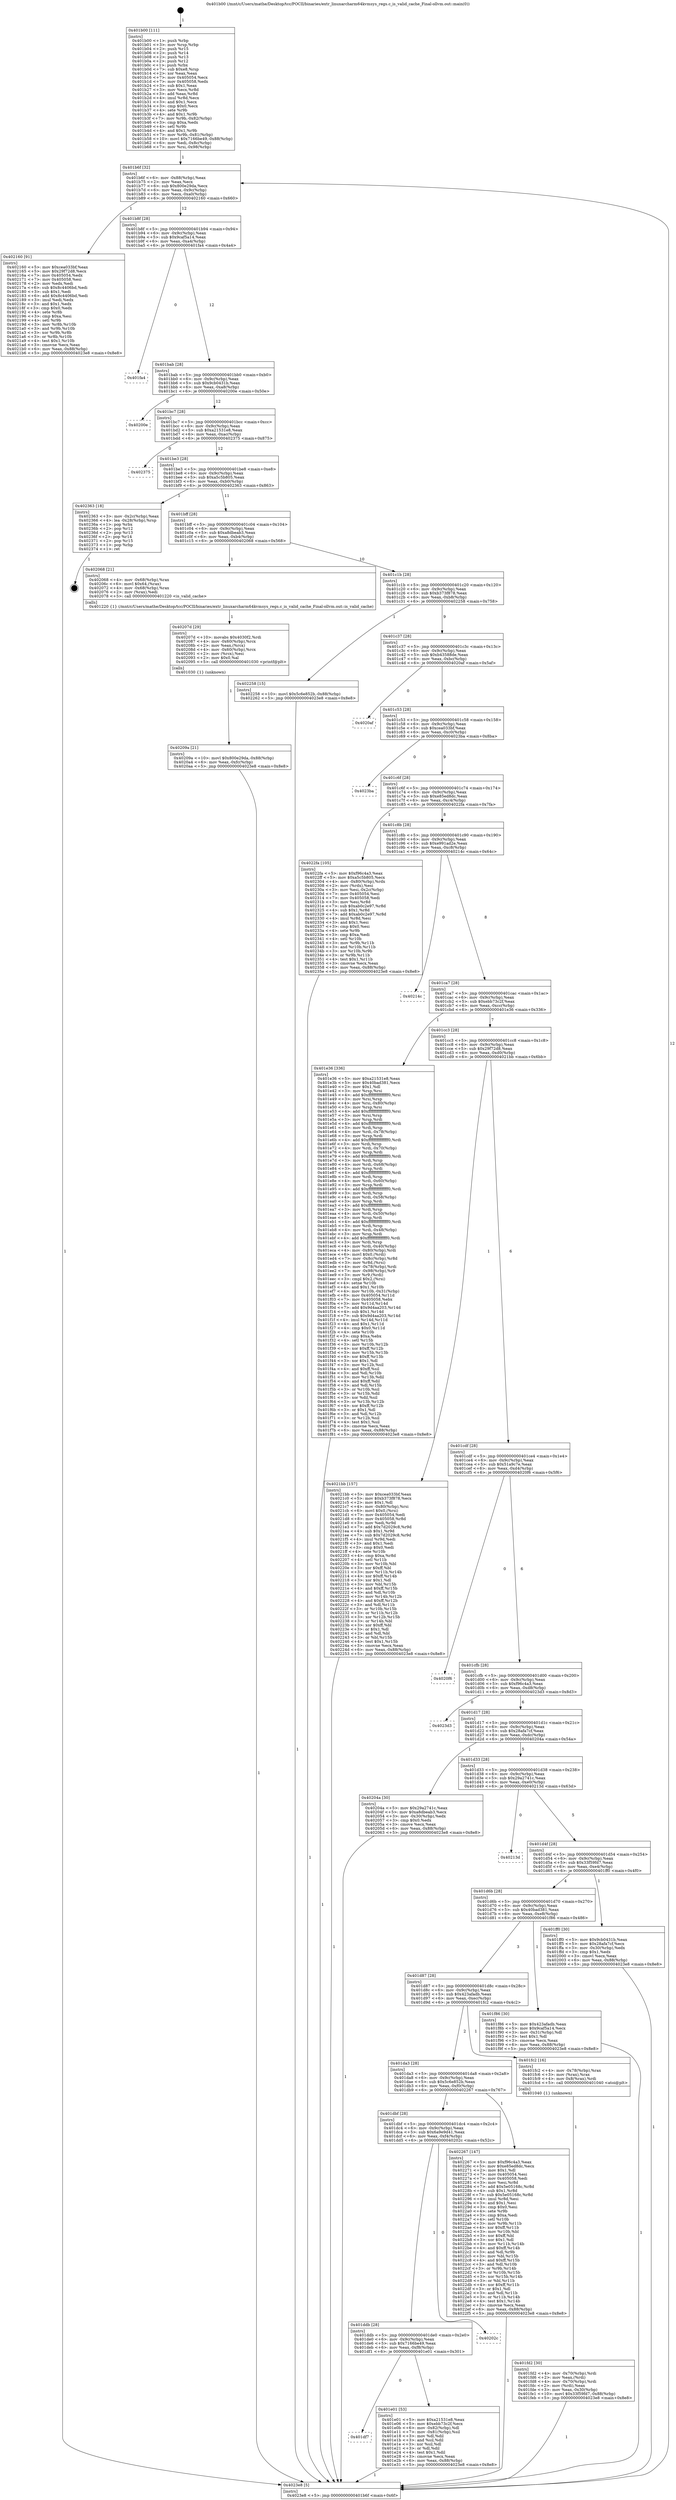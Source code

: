digraph "0x401b00" {
  label = "0x401b00 (/mnt/c/Users/mathe/Desktop/tcc/POCII/binaries/extr_linuxarcharm64kvmsys_regs.c_is_valid_cache_Final-ollvm.out::main(0))"
  labelloc = "t"
  node[shape=record]

  Entry [label="",width=0.3,height=0.3,shape=circle,fillcolor=black,style=filled]
  "0x401b6f" [label="{
     0x401b6f [32]\l
     | [instrs]\l
     &nbsp;&nbsp;0x401b6f \<+6\>: mov -0x88(%rbp),%eax\l
     &nbsp;&nbsp;0x401b75 \<+2\>: mov %eax,%ecx\l
     &nbsp;&nbsp;0x401b77 \<+6\>: sub $0x800e29da,%ecx\l
     &nbsp;&nbsp;0x401b7d \<+6\>: mov %eax,-0x9c(%rbp)\l
     &nbsp;&nbsp;0x401b83 \<+6\>: mov %ecx,-0xa0(%rbp)\l
     &nbsp;&nbsp;0x401b89 \<+6\>: je 0000000000402160 \<main+0x660\>\l
  }"]
  "0x402160" [label="{
     0x402160 [91]\l
     | [instrs]\l
     &nbsp;&nbsp;0x402160 \<+5\>: mov $0xcea033bf,%eax\l
     &nbsp;&nbsp;0x402165 \<+5\>: mov $0x29f72d8,%ecx\l
     &nbsp;&nbsp;0x40216a \<+7\>: mov 0x405054,%edx\l
     &nbsp;&nbsp;0x402171 \<+7\>: mov 0x405058,%esi\l
     &nbsp;&nbsp;0x402178 \<+2\>: mov %edx,%edi\l
     &nbsp;&nbsp;0x40217a \<+6\>: sub $0x8c4406bd,%edi\l
     &nbsp;&nbsp;0x402180 \<+3\>: sub $0x1,%edi\l
     &nbsp;&nbsp;0x402183 \<+6\>: add $0x8c4406bd,%edi\l
     &nbsp;&nbsp;0x402189 \<+3\>: imul %edi,%edx\l
     &nbsp;&nbsp;0x40218c \<+3\>: and $0x1,%edx\l
     &nbsp;&nbsp;0x40218f \<+3\>: cmp $0x0,%edx\l
     &nbsp;&nbsp;0x402192 \<+4\>: sete %r8b\l
     &nbsp;&nbsp;0x402196 \<+3\>: cmp $0xa,%esi\l
     &nbsp;&nbsp;0x402199 \<+4\>: setl %r9b\l
     &nbsp;&nbsp;0x40219d \<+3\>: mov %r8b,%r10b\l
     &nbsp;&nbsp;0x4021a0 \<+3\>: and %r9b,%r10b\l
     &nbsp;&nbsp;0x4021a3 \<+3\>: xor %r9b,%r8b\l
     &nbsp;&nbsp;0x4021a6 \<+3\>: or %r8b,%r10b\l
     &nbsp;&nbsp;0x4021a9 \<+4\>: test $0x1,%r10b\l
     &nbsp;&nbsp;0x4021ad \<+3\>: cmovne %ecx,%eax\l
     &nbsp;&nbsp;0x4021b0 \<+6\>: mov %eax,-0x88(%rbp)\l
     &nbsp;&nbsp;0x4021b6 \<+5\>: jmp 00000000004023e8 \<main+0x8e8\>\l
  }"]
  "0x401b8f" [label="{
     0x401b8f [28]\l
     | [instrs]\l
     &nbsp;&nbsp;0x401b8f \<+5\>: jmp 0000000000401b94 \<main+0x94\>\l
     &nbsp;&nbsp;0x401b94 \<+6\>: mov -0x9c(%rbp),%eax\l
     &nbsp;&nbsp;0x401b9a \<+5\>: sub $0x9caf5a14,%eax\l
     &nbsp;&nbsp;0x401b9f \<+6\>: mov %eax,-0xa4(%rbp)\l
     &nbsp;&nbsp;0x401ba5 \<+6\>: je 0000000000401fa4 \<main+0x4a4\>\l
  }"]
  Exit [label="",width=0.3,height=0.3,shape=circle,fillcolor=black,style=filled,peripheries=2]
  "0x401fa4" [label="{
     0x401fa4\l
  }", style=dashed]
  "0x401bab" [label="{
     0x401bab [28]\l
     | [instrs]\l
     &nbsp;&nbsp;0x401bab \<+5\>: jmp 0000000000401bb0 \<main+0xb0\>\l
     &nbsp;&nbsp;0x401bb0 \<+6\>: mov -0x9c(%rbp),%eax\l
     &nbsp;&nbsp;0x401bb6 \<+5\>: sub $0x9cb0431b,%eax\l
     &nbsp;&nbsp;0x401bbb \<+6\>: mov %eax,-0xa8(%rbp)\l
     &nbsp;&nbsp;0x401bc1 \<+6\>: je 000000000040200e \<main+0x50e\>\l
  }"]
  "0x40209a" [label="{
     0x40209a [21]\l
     | [instrs]\l
     &nbsp;&nbsp;0x40209a \<+10\>: movl $0x800e29da,-0x88(%rbp)\l
     &nbsp;&nbsp;0x4020a4 \<+6\>: mov %eax,-0xfc(%rbp)\l
     &nbsp;&nbsp;0x4020aa \<+5\>: jmp 00000000004023e8 \<main+0x8e8\>\l
  }"]
  "0x40200e" [label="{
     0x40200e\l
  }", style=dashed]
  "0x401bc7" [label="{
     0x401bc7 [28]\l
     | [instrs]\l
     &nbsp;&nbsp;0x401bc7 \<+5\>: jmp 0000000000401bcc \<main+0xcc\>\l
     &nbsp;&nbsp;0x401bcc \<+6\>: mov -0x9c(%rbp),%eax\l
     &nbsp;&nbsp;0x401bd2 \<+5\>: sub $0xa21531e8,%eax\l
     &nbsp;&nbsp;0x401bd7 \<+6\>: mov %eax,-0xac(%rbp)\l
     &nbsp;&nbsp;0x401bdd \<+6\>: je 0000000000402375 \<main+0x875\>\l
  }"]
  "0x40207d" [label="{
     0x40207d [29]\l
     | [instrs]\l
     &nbsp;&nbsp;0x40207d \<+10\>: movabs $0x4030f2,%rdi\l
     &nbsp;&nbsp;0x402087 \<+4\>: mov -0x60(%rbp),%rcx\l
     &nbsp;&nbsp;0x40208b \<+2\>: mov %eax,(%rcx)\l
     &nbsp;&nbsp;0x40208d \<+4\>: mov -0x60(%rbp),%rcx\l
     &nbsp;&nbsp;0x402091 \<+2\>: mov (%rcx),%esi\l
     &nbsp;&nbsp;0x402093 \<+2\>: mov $0x0,%al\l
     &nbsp;&nbsp;0x402095 \<+5\>: call 0000000000401030 \<printf@plt\>\l
     | [calls]\l
     &nbsp;&nbsp;0x401030 \{1\} (unknown)\l
  }"]
  "0x402375" [label="{
     0x402375\l
  }", style=dashed]
  "0x401be3" [label="{
     0x401be3 [28]\l
     | [instrs]\l
     &nbsp;&nbsp;0x401be3 \<+5\>: jmp 0000000000401be8 \<main+0xe8\>\l
     &nbsp;&nbsp;0x401be8 \<+6\>: mov -0x9c(%rbp),%eax\l
     &nbsp;&nbsp;0x401bee \<+5\>: sub $0xa5c5b805,%eax\l
     &nbsp;&nbsp;0x401bf3 \<+6\>: mov %eax,-0xb0(%rbp)\l
     &nbsp;&nbsp;0x401bf9 \<+6\>: je 0000000000402363 \<main+0x863\>\l
  }"]
  "0x401fd2" [label="{
     0x401fd2 [30]\l
     | [instrs]\l
     &nbsp;&nbsp;0x401fd2 \<+4\>: mov -0x70(%rbp),%rdi\l
     &nbsp;&nbsp;0x401fd6 \<+2\>: mov %eax,(%rdi)\l
     &nbsp;&nbsp;0x401fd8 \<+4\>: mov -0x70(%rbp),%rdi\l
     &nbsp;&nbsp;0x401fdc \<+2\>: mov (%rdi),%eax\l
     &nbsp;&nbsp;0x401fde \<+3\>: mov %eax,-0x30(%rbp)\l
     &nbsp;&nbsp;0x401fe1 \<+10\>: movl $0x33f59fd7,-0x88(%rbp)\l
     &nbsp;&nbsp;0x401feb \<+5\>: jmp 00000000004023e8 \<main+0x8e8\>\l
  }"]
  "0x402363" [label="{
     0x402363 [18]\l
     | [instrs]\l
     &nbsp;&nbsp;0x402363 \<+3\>: mov -0x2c(%rbp),%eax\l
     &nbsp;&nbsp;0x402366 \<+4\>: lea -0x28(%rbp),%rsp\l
     &nbsp;&nbsp;0x40236a \<+1\>: pop %rbx\l
     &nbsp;&nbsp;0x40236b \<+2\>: pop %r12\l
     &nbsp;&nbsp;0x40236d \<+2\>: pop %r13\l
     &nbsp;&nbsp;0x40236f \<+2\>: pop %r14\l
     &nbsp;&nbsp;0x402371 \<+2\>: pop %r15\l
     &nbsp;&nbsp;0x402373 \<+1\>: pop %rbp\l
     &nbsp;&nbsp;0x402374 \<+1\>: ret\l
  }"]
  "0x401bff" [label="{
     0x401bff [28]\l
     | [instrs]\l
     &nbsp;&nbsp;0x401bff \<+5\>: jmp 0000000000401c04 \<main+0x104\>\l
     &nbsp;&nbsp;0x401c04 \<+6\>: mov -0x9c(%rbp),%eax\l
     &nbsp;&nbsp;0x401c0a \<+5\>: sub $0xa8dbeab3,%eax\l
     &nbsp;&nbsp;0x401c0f \<+6\>: mov %eax,-0xb4(%rbp)\l
     &nbsp;&nbsp;0x401c15 \<+6\>: je 0000000000402068 \<main+0x568\>\l
  }"]
  "0x401b00" [label="{
     0x401b00 [111]\l
     | [instrs]\l
     &nbsp;&nbsp;0x401b00 \<+1\>: push %rbp\l
     &nbsp;&nbsp;0x401b01 \<+3\>: mov %rsp,%rbp\l
     &nbsp;&nbsp;0x401b04 \<+2\>: push %r15\l
     &nbsp;&nbsp;0x401b06 \<+2\>: push %r14\l
     &nbsp;&nbsp;0x401b08 \<+2\>: push %r13\l
     &nbsp;&nbsp;0x401b0a \<+2\>: push %r12\l
     &nbsp;&nbsp;0x401b0c \<+1\>: push %rbx\l
     &nbsp;&nbsp;0x401b0d \<+7\>: sub $0xe8,%rsp\l
     &nbsp;&nbsp;0x401b14 \<+2\>: xor %eax,%eax\l
     &nbsp;&nbsp;0x401b16 \<+7\>: mov 0x405054,%ecx\l
     &nbsp;&nbsp;0x401b1d \<+7\>: mov 0x405058,%edx\l
     &nbsp;&nbsp;0x401b24 \<+3\>: sub $0x1,%eax\l
     &nbsp;&nbsp;0x401b27 \<+3\>: mov %ecx,%r8d\l
     &nbsp;&nbsp;0x401b2a \<+3\>: add %eax,%r8d\l
     &nbsp;&nbsp;0x401b2d \<+4\>: imul %r8d,%ecx\l
     &nbsp;&nbsp;0x401b31 \<+3\>: and $0x1,%ecx\l
     &nbsp;&nbsp;0x401b34 \<+3\>: cmp $0x0,%ecx\l
     &nbsp;&nbsp;0x401b37 \<+4\>: sete %r9b\l
     &nbsp;&nbsp;0x401b3b \<+4\>: and $0x1,%r9b\l
     &nbsp;&nbsp;0x401b3f \<+7\>: mov %r9b,-0x82(%rbp)\l
     &nbsp;&nbsp;0x401b46 \<+3\>: cmp $0xa,%edx\l
     &nbsp;&nbsp;0x401b49 \<+4\>: setl %r9b\l
     &nbsp;&nbsp;0x401b4d \<+4\>: and $0x1,%r9b\l
     &nbsp;&nbsp;0x401b51 \<+7\>: mov %r9b,-0x81(%rbp)\l
     &nbsp;&nbsp;0x401b58 \<+10\>: movl $0x7166be49,-0x88(%rbp)\l
     &nbsp;&nbsp;0x401b62 \<+6\>: mov %edi,-0x8c(%rbp)\l
     &nbsp;&nbsp;0x401b68 \<+7\>: mov %rsi,-0x98(%rbp)\l
  }"]
  "0x402068" [label="{
     0x402068 [21]\l
     | [instrs]\l
     &nbsp;&nbsp;0x402068 \<+4\>: mov -0x68(%rbp),%rax\l
     &nbsp;&nbsp;0x40206c \<+6\>: movl $0x64,(%rax)\l
     &nbsp;&nbsp;0x402072 \<+4\>: mov -0x68(%rbp),%rax\l
     &nbsp;&nbsp;0x402076 \<+2\>: mov (%rax),%edi\l
     &nbsp;&nbsp;0x402078 \<+5\>: call 0000000000401220 \<is_valid_cache\>\l
     | [calls]\l
     &nbsp;&nbsp;0x401220 \{1\} (/mnt/c/Users/mathe/Desktop/tcc/POCII/binaries/extr_linuxarcharm64kvmsys_regs.c_is_valid_cache_Final-ollvm.out::is_valid_cache)\l
  }"]
  "0x401c1b" [label="{
     0x401c1b [28]\l
     | [instrs]\l
     &nbsp;&nbsp;0x401c1b \<+5\>: jmp 0000000000401c20 \<main+0x120\>\l
     &nbsp;&nbsp;0x401c20 \<+6\>: mov -0x9c(%rbp),%eax\l
     &nbsp;&nbsp;0x401c26 \<+5\>: sub $0xb373f878,%eax\l
     &nbsp;&nbsp;0x401c2b \<+6\>: mov %eax,-0xb8(%rbp)\l
     &nbsp;&nbsp;0x401c31 \<+6\>: je 0000000000402258 \<main+0x758\>\l
  }"]
  "0x4023e8" [label="{
     0x4023e8 [5]\l
     | [instrs]\l
     &nbsp;&nbsp;0x4023e8 \<+5\>: jmp 0000000000401b6f \<main+0x6f\>\l
  }"]
  "0x402258" [label="{
     0x402258 [15]\l
     | [instrs]\l
     &nbsp;&nbsp;0x402258 \<+10\>: movl $0x5c6e852b,-0x88(%rbp)\l
     &nbsp;&nbsp;0x402262 \<+5\>: jmp 00000000004023e8 \<main+0x8e8\>\l
  }"]
  "0x401c37" [label="{
     0x401c37 [28]\l
     | [instrs]\l
     &nbsp;&nbsp;0x401c37 \<+5\>: jmp 0000000000401c3c \<main+0x13c\>\l
     &nbsp;&nbsp;0x401c3c \<+6\>: mov -0x9c(%rbp),%eax\l
     &nbsp;&nbsp;0x401c42 \<+5\>: sub $0xb43588de,%eax\l
     &nbsp;&nbsp;0x401c47 \<+6\>: mov %eax,-0xbc(%rbp)\l
     &nbsp;&nbsp;0x401c4d \<+6\>: je 00000000004020af \<main+0x5af\>\l
  }"]
  "0x401df7" [label="{
     0x401df7\l
  }", style=dashed]
  "0x4020af" [label="{
     0x4020af\l
  }", style=dashed]
  "0x401c53" [label="{
     0x401c53 [28]\l
     | [instrs]\l
     &nbsp;&nbsp;0x401c53 \<+5\>: jmp 0000000000401c58 \<main+0x158\>\l
     &nbsp;&nbsp;0x401c58 \<+6\>: mov -0x9c(%rbp),%eax\l
     &nbsp;&nbsp;0x401c5e \<+5\>: sub $0xcea033bf,%eax\l
     &nbsp;&nbsp;0x401c63 \<+6\>: mov %eax,-0xc0(%rbp)\l
     &nbsp;&nbsp;0x401c69 \<+6\>: je 00000000004023ba \<main+0x8ba\>\l
  }"]
  "0x401e01" [label="{
     0x401e01 [53]\l
     | [instrs]\l
     &nbsp;&nbsp;0x401e01 \<+5\>: mov $0xa21531e8,%eax\l
     &nbsp;&nbsp;0x401e06 \<+5\>: mov $0xebb73c2f,%ecx\l
     &nbsp;&nbsp;0x401e0b \<+6\>: mov -0x82(%rbp),%dl\l
     &nbsp;&nbsp;0x401e11 \<+7\>: mov -0x81(%rbp),%sil\l
     &nbsp;&nbsp;0x401e18 \<+3\>: mov %dl,%dil\l
     &nbsp;&nbsp;0x401e1b \<+3\>: and %sil,%dil\l
     &nbsp;&nbsp;0x401e1e \<+3\>: xor %sil,%dl\l
     &nbsp;&nbsp;0x401e21 \<+3\>: or %dl,%dil\l
     &nbsp;&nbsp;0x401e24 \<+4\>: test $0x1,%dil\l
     &nbsp;&nbsp;0x401e28 \<+3\>: cmovne %ecx,%eax\l
     &nbsp;&nbsp;0x401e2b \<+6\>: mov %eax,-0x88(%rbp)\l
     &nbsp;&nbsp;0x401e31 \<+5\>: jmp 00000000004023e8 \<main+0x8e8\>\l
  }"]
  "0x4023ba" [label="{
     0x4023ba\l
  }", style=dashed]
  "0x401c6f" [label="{
     0x401c6f [28]\l
     | [instrs]\l
     &nbsp;&nbsp;0x401c6f \<+5\>: jmp 0000000000401c74 \<main+0x174\>\l
     &nbsp;&nbsp;0x401c74 \<+6\>: mov -0x9c(%rbp),%eax\l
     &nbsp;&nbsp;0x401c7a \<+5\>: sub $0xe85ed8dc,%eax\l
     &nbsp;&nbsp;0x401c7f \<+6\>: mov %eax,-0xc4(%rbp)\l
     &nbsp;&nbsp;0x401c85 \<+6\>: je 00000000004022fa \<main+0x7fa\>\l
  }"]
  "0x401ddb" [label="{
     0x401ddb [28]\l
     | [instrs]\l
     &nbsp;&nbsp;0x401ddb \<+5\>: jmp 0000000000401de0 \<main+0x2e0\>\l
     &nbsp;&nbsp;0x401de0 \<+6\>: mov -0x9c(%rbp),%eax\l
     &nbsp;&nbsp;0x401de6 \<+5\>: sub $0x7166be49,%eax\l
     &nbsp;&nbsp;0x401deb \<+6\>: mov %eax,-0xf8(%rbp)\l
     &nbsp;&nbsp;0x401df1 \<+6\>: je 0000000000401e01 \<main+0x301\>\l
  }"]
  "0x4022fa" [label="{
     0x4022fa [105]\l
     | [instrs]\l
     &nbsp;&nbsp;0x4022fa \<+5\>: mov $0xf96c4a3,%eax\l
     &nbsp;&nbsp;0x4022ff \<+5\>: mov $0xa5c5b805,%ecx\l
     &nbsp;&nbsp;0x402304 \<+4\>: mov -0x80(%rbp),%rdx\l
     &nbsp;&nbsp;0x402308 \<+2\>: mov (%rdx),%esi\l
     &nbsp;&nbsp;0x40230a \<+3\>: mov %esi,-0x2c(%rbp)\l
     &nbsp;&nbsp;0x40230d \<+7\>: mov 0x405054,%esi\l
     &nbsp;&nbsp;0x402314 \<+7\>: mov 0x405058,%edi\l
     &nbsp;&nbsp;0x40231b \<+3\>: mov %esi,%r8d\l
     &nbsp;&nbsp;0x40231e \<+7\>: sub $0xab0c2e97,%r8d\l
     &nbsp;&nbsp;0x402325 \<+4\>: sub $0x1,%r8d\l
     &nbsp;&nbsp;0x402329 \<+7\>: add $0xab0c2e97,%r8d\l
     &nbsp;&nbsp;0x402330 \<+4\>: imul %r8d,%esi\l
     &nbsp;&nbsp;0x402334 \<+3\>: and $0x1,%esi\l
     &nbsp;&nbsp;0x402337 \<+3\>: cmp $0x0,%esi\l
     &nbsp;&nbsp;0x40233a \<+4\>: sete %r9b\l
     &nbsp;&nbsp;0x40233e \<+3\>: cmp $0xa,%edi\l
     &nbsp;&nbsp;0x402341 \<+4\>: setl %r10b\l
     &nbsp;&nbsp;0x402345 \<+3\>: mov %r9b,%r11b\l
     &nbsp;&nbsp;0x402348 \<+3\>: and %r10b,%r11b\l
     &nbsp;&nbsp;0x40234b \<+3\>: xor %r10b,%r9b\l
     &nbsp;&nbsp;0x40234e \<+3\>: or %r9b,%r11b\l
     &nbsp;&nbsp;0x402351 \<+4\>: test $0x1,%r11b\l
     &nbsp;&nbsp;0x402355 \<+3\>: cmovne %ecx,%eax\l
     &nbsp;&nbsp;0x402358 \<+6\>: mov %eax,-0x88(%rbp)\l
     &nbsp;&nbsp;0x40235e \<+5\>: jmp 00000000004023e8 \<main+0x8e8\>\l
  }"]
  "0x401c8b" [label="{
     0x401c8b [28]\l
     | [instrs]\l
     &nbsp;&nbsp;0x401c8b \<+5\>: jmp 0000000000401c90 \<main+0x190\>\l
     &nbsp;&nbsp;0x401c90 \<+6\>: mov -0x9c(%rbp),%eax\l
     &nbsp;&nbsp;0x401c96 \<+5\>: sub $0xe991ad2e,%eax\l
     &nbsp;&nbsp;0x401c9b \<+6\>: mov %eax,-0xc8(%rbp)\l
     &nbsp;&nbsp;0x401ca1 \<+6\>: je 000000000040214c \<main+0x64c\>\l
  }"]
  "0x40202c" [label="{
     0x40202c\l
  }", style=dashed]
  "0x40214c" [label="{
     0x40214c\l
  }", style=dashed]
  "0x401ca7" [label="{
     0x401ca7 [28]\l
     | [instrs]\l
     &nbsp;&nbsp;0x401ca7 \<+5\>: jmp 0000000000401cac \<main+0x1ac\>\l
     &nbsp;&nbsp;0x401cac \<+6\>: mov -0x9c(%rbp),%eax\l
     &nbsp;&nbsp;0x401cb2 \<+5\>: sub $0xebb73c2f,%eax\l
     &nbsp;&nbsp;0x401cb7 \<+6\>: mov %eax,-0xcc(%rbp)\l
     &nbsp;&nbsp;0x401cbd \<+6\>: je 0000000000401e36 \<main+0x336\>\l
  }"]
  "0x401dbf" [label="{
     0x401dbf [28]\l
     | [instrs]\l
     &nbsp;&nbsp;0x401dbf \<+5\>: jmp 0000000000401dc4 \<main+0x2c4\>\l
     &nbsp;&nbsp;0x401dc4 \<+6\>: mov -0x9c(%rbp),%eax\l
     &nbsp;&nbsp;0x401dca \<+5\>: sub $0x6a9e9d41,%eax\l
     &nbsp;&nbsp;0x401dcf \<+6\>: mov %eax,-0xf4(%rbp)\l
     &nbsp;&nbsp;0x401dd5 \<+6\>: je 000000000040202c \<main+0x52c\>\l
  }"]
  "0x401e36" [label="{
     0x401e36 [336]\l
     | [instrs]\l
     &nbsp;&nbsp;0x401e36 \<+5\>: mov $0xa21531e8,%eax\l
     &nbsp;&nbsp;0x401e3b \<+5\>: mov $0x40bad381,%ecx\l
     &nbsp;&nbsp;0x401e40 \<+2\>: mov $0x1,%dl\l
     &nbsp;&nbsp;0x401e42 \<+3\>: mov %rsp,%rsi\l
     &nbsp;&nbsp;0x401e45 \<+4\>: add $0xfffffffffffffff0,%rsi\l
     &nbsp;&nbsp;0x401e49 \<+3\>: mov %rsi,%rsp\l
     &nbsp;&nbsp;0x401e4c \<+4\>: mov %rsi,-0x80(%rbp)\l
     &nbsp;&nbsp;0x401e50 \<+3\>: mov %rsp,%rsi\l
     &nbsp;&nbsp;0x401e53 \<+4\>: add $0xfffffffffffffff0,%rsi\l
     &nbsp;&nbsp;0x401e57 \<+3\>: mov %rsi,%rsp\l
     &nbsp;&nbsp;0x401e5a \<+3\>: mov %rsp,%rdi\l
     &nbsp;&nbsp;0x401e5d \<+4\>: add $0xfffffffffffffff0,%rdi\l
     &nbsp;&nbsp;0x401e61 \<+3\>: mov %rdi,%rsp\l
     &nbsp;&nbsp;0x401e64 \<+4\>: mov %rdi,-0x78(%rbp)\l
     &nbsp;&nbsp;0x401e68 \<+3\>: mov %rsp,%rdi\l
     &nbsp;&nbsp;0x401e6b \<+4\>: add $0xfffffffffffffff0,%rdi\l
     &nbsp;&nbsp;0x401e6f \<+3\>: mov %rdi,%rsp\l
     &nbsp;&nbsp;0x401e72 \<+4\>: mov %rdi,-0x70(%rbp)\l
     &nbsp;&nbsp;0x401e76 \<+3\>: mov %rsp,%rdi\l
     &nbsp;&nbsp;0x401e79 \<+4\>: add $0xfffffffffffffff0,%rdi\l
     &nbsp;&nbsp;0x401e7d \<+3\>: mov %rdi,%rsp\l
     &nbsp;&nbsp;0x401e80 \<+4\>: mov %rdi,-0x68(%rbp)\l
     &nbsp;&nbsp;0x401e84 \<+3\>: mov %rsp,%rdi\l
     &nbsp;&nbsp;0x401e87 \<+4\>: add $0xfffffffffffffff0,%rdi\l
     &nbsp;&nbsp;0x401e8b \<+3\>: mov %rdi,%rsp\l
     &nbsp;&nbsp;0x401e8e \<+4\>: mov %rdi,-0x60(%rbp)\l
     &nbsp;&nbsp;0x401e92 \<+3\>: mov %rsp,%rdi\l
     &nbsp;&nbsp;0x401e95 \<+4\>: add $0xfffffffffffffff0,%rdi\l
     &nbsp;&nbsp;0x401e99 \<+3\>: mov %rdi,%rsp\l
     &nbsp;&nbsp;0x401e9c \<+4\>: mov %rdi,-0x58(%rbp)\l
     &nbsp;&nbsp;0x401ea0 \<+3\>: mov %rsp,%rdi\l
     &nbsp;&nbsp;0x401ea3 \<+4\>: add $0xfffffffffffffff0,%rdi\l
     &nbsp;&nbsp;0x401ea7 \<+3\>: mov %rdi,%rsp\l
     &nbsp;&nbsp;0x401eaa \<+4\>: mov %rdi,-0x50(%rbp)\l
     &nbsp;&nbsp;0x401eae \<+3\>: mov %rsp,%rdi\l
     &nbsp;&nbsp;0x401eb1 \<+4\>: add $0xfffffffffffffff0,%rdi\l
     &nbsp;&nbsp;0x401eb5 \<+3\>: mov %rdi,%rsp\l
     &nbsp;&nbsp;0x401eb8 \<+4\>: mov %rdi,-0x48(%rbp)\l
     &nbsp;&nbsp;0x401ebc \<+3\>: mov %rsp,%rdi\l
     &nbsp;&nbsp;0x401ebf \<+4\>: add $0xfffffffffffffff0,%rdi\l
     &nbsp;&nbsp;0x401ec3 \<+3\>: mov %rdi,%rsp\l
     &nbsp;&nbsp;0x401ec6 \<+4\>: mov %rdi,-0x40(%rbp)\l
     &nbsp;&nbsp;0x401eca \<+4\>: mov -0x80(%rbp),%rdi\l
     &nbsp;&nbsp;0x401ece \<+6\>: movl $0x0,(%rdi)\l
     &nbsp;&nbsp;0x401ed4 \<+7\>: mov -0x8c(%rbp),%r8d\l
     &nbsp;&nbsp;0x401edb \<+3\>: mov %r8d,(%rsi)\l
     &nbsp;&nbsp;0x401ede \<+4\>: mov -0x78(%rbp),%rdi\l
     &nbsp;&nbsp;0x401ee2 \<+7\>: mov -0x98(%rbp),%r9\l
     &nbsp;&nbsp;0x401ee9 \<+3\>: mov %r9,(%rdi)\l
     &nbsp;&nbsp;0x401eec \<+3\>: cmpl $0x2,(%rsi)\l
     &nbsp;&nbsp;0x401eef \<+4\>: setne %r10b\l
     &nbsp;&nbsp;0x401ef3 \<+4\>: and $0x1,%r10b\l
     &nbsp;&nbsp;0x401ef7 \<+4\>: mov %r10b,-0x31(%rbp)\l
     &nbsp;&nbsp;0x401efb \<+8\>: mov 0x405054,%r11d\l
     &nbsp;&nbsp;0x401f03 \<+7\>: mov 0x405058,%ebx\l
     &nbsp;&nbsp;0x401f0a \<+3\>: mov %r11d,%r14d\l
     &nbsp;&nbsp;0x401f0d \<+7\>: add $0x9d4aa203,%r14d\l
     &nbsp;&nbsp;0x401f14 \<+4\>: sub $0x1,%r14d\l
     &nbsp;&nbsp;0x401f18 \<+7\>: sub $0x9d4aa203,%r14d\l
     &nbsp;&nbsp;0x401f1f \<+4\>: imul %r14d,%r11d\l
     &nbsp;&nbsp;0x401f23 \<+4\>: and $0x1,%r11d\l
     &nbsp;&nbsp;0x401f27 \<+4\>: cmp $0x0,%r11d\l
     &nbsp;&nbsp;0x401f2b \<+4\>: sete %r10b\l
     &nbsp;&nbsp;0x401f2f \<+3\>: cmp $0xa,%ebx\l
     &nbsp;&nbsp;0x401f32 \<+4\>: setl %r15b\l
     &nbsp;&nbsp;0x401f36 \<+3\>: mov %r10b,%r12b\l
     &nbsp;&nbsp;0x401f39 \<+4\>: xor $0xff,%r12b\l
     &nbsp;&nbsp;0x401f3d \<+3\>: mov %r15b,%r13b\l
     &nbsp;&nbsp;0x401f40 \<+4\>: xor $0xff,%r13b\l
     &nbsp;&nbsp;0x401f44 \<+3\>: xor $0x1,%dl\l
     &nbsp;&nbsp;0x401f47 \<+3\>: mov %r12b,%sil\l
     &nbsp;&nbsp;0x401f4a \<+4\>: and $0xff,%sil\l
     &nbsp;&nbsp;0x401f4e \<+3\>: and %dl,%r10b\l
     &nbsp;&nbsp;0x401f51 \<+3\>: mov %r13b,%dil\l
     &nbsp;&nbsp;0x401f54 \<+4\>: and $0xff,%dil\l
     &nbsp;&nbsp;0x401f58 \<+3\>: and %dl,%r15b\l
     &nbsp;&nbsp;0x401f5b \<+3\>: or %r10b,%sil\l
     &nbsp;&nbsp;0x401f5e \<+3\>: or %r15b,%dil\l
     &nbsp;&nbsp;0x401f61 \<+3\>: xor %dil,%sil\l
     &nbsp;&nbsp;0x401f64 \<+3\>: or %r13b,%r12b\l
     &nbsp;&nbsp;0x401f67 \<+4\>: xor $0xff,%r12b\l
     &nbsp;&nbsp;0x401f6b \<+3\>: or $0x1,%dl\l
     &nbsp;&nbsp;0x401f6e \<+3\>: and %dl,%r12b\l
     &nbsp;&nbsp;0x401f71 \<+3\>: or %r12b,%sil\l
     &nbsp;&nbsp;0x401f74 \<+4\>: test $0x1,%sil\l
     &nbsp;&nbsp;0x401f78 \<+3\>: cmovne %ecx,%eax\l
     &nbsp;&nbsp;0x401f7b \<+6\>: mov %eax,-0x88(%rbp)\l
     &nbsp;&nbsp;0x401f81 \<+5\>: jmp 00000000004023e8 \<main+0x8e8\>\l
  }"]
  "0x401cc3" [label="{
     0x401cc3 [28]\l
     | [instrs]\l
     &nbsp;&nbsp;0x401cc3 \<+5\>: jmp 0000000000401cc8 \<main+0x1c8\>\l
     &nbsp;&nbsp;0x401cc8 \<+6\>: mov -0x9c(%rbp),%eax\l
     &nbsp;&nbsp;0x401cce \<+5\>: sub $0x29f72d8,%eax\l
     &nbsp;&nbsp;0x401cd3 \<+6\>: mov %eax,-0xd0(%rbp)\l
     &nbsp;&nbsp;0x401cd9 \<+6\>: je 00000000004021bb \<main+0x6bb\>\l
  }"]
  "0x402267" [label="{
     0x402267 [147]\l
     | [instrs]\l
     &nbsp;&nbsp;0x402267 \<+5\>: mov $0xf96c4a3,%eax\l
     &nbsp;&nbsp;0x40226c \<+5\>: mov $0xe85ed8dc,%ecx\l
     &nbsp;&nbsp;0x402271 \<+2\>: mov $0x1,%dl\l
     &nbsp;&nbsp;0x402273 \<+7\>: mov 0x405054,%esi\l
     &nbsp;&nbsp;0x40227a \<+7\>: mov 0x405058,%edi\l
     &nbsp;&nbsp;0x402281 \<+3\>: mov %esi,%r8d\l
     &nbsp;&nbsp;0x402284 \<+7\>: add $0x5e05168c,%r8d\l
     &nbsp;&nbsp;0x40228b \<+4\>: sub $0x1,%r8d\l
     &nbsp;&nbsp;0x40228f \<+7\>: sub $0x5e05168c,%r8d\l
     &nbsp;&nbsp;0x402296 \<+4\>: imul %r8d,%esi\l
     &nbsp;&nbsp;0x40229a \<+3\>: and $0x1,%esi\l
     &nbsp;&nbsp;0x40229d \<+3\>: cmp $0x0,%esi\l
     &nbsp;&nbsp;0x4022a0 \<+4\>: sete %r9b\l
     &nbsp;&nbsp;0x4022a4 \<+3\>: cmp $0xa,%edi\l
     &nbsp;&nbsp;0x4022a7 \<+4\>: setl %r10b\l
     &nbsp;&nbsp;0x4022ab \<+3\>: mov %r9b,%r11b\l
     &nbsp;&nbsp;0x4022ae \<+4\>: xor $0xff,%r11b\l
     &nbsp;&nbsp;0x4022b2 \<+3\>: mov %r10b,%bl\l
     &nbsp;&nbsp;0x4022b5 \<+3\>: xor $0xff,%bl\l
     &nbsp;&nbsp;0x4022b8 \<+3\>: xor $0x1,%dl\l
     &nbsp;&nbsp;0x4022bb \<+3\>: mov %r11b,%r14b\l
     &nbsp;&nbsp;0x4022be \<+4\>: and $0xff,%r14b\l
     &nbsp;&nbsp;0x4022c2 \<+3\>: and %dl,%r9b\l
     &nbsp;&nbsp;0x4022c5 \<+3\>: mov %bl,%r15b\l
     &nbsp;&nbsp;0x4022c8 \<+4\>: and $0xff,%r15b\l
     &nbsp;&nbsp;0x4022cc \<+3\>: and %dl,%r10b\l
     &nbsp;&nbsp;0x4022cf \<+3\>: or %r9b,%r14b\l
     &nbsp;&nbsp;0x4022d2 \<+3\>: or %r10b,%r15b\l
     &nbsp;&nbsp;0x4022d5 \<+3\>: xor %r15b,%r14b\l
     &nbsp;&nbsp;0x4022d8 \<+3\>: or %bl,%r11b\l
     &nbsp;&nbsp;0x4022db \<+4\>: xor $0xff,%r11b\l
     &nbsp;&nbsp;0x4022df \<+3\>: or $0x1,%dl\l
     &nbsp;&nbsp;0x4022e2 \<+3\>: and %dl,%r11b\l
     &nbsp;&nbsp;0x4022e5 \<+3\>: or %r11b,%r14b\l
     &nbsp;&nbsp;0x4022e8 \<+4\>: test $0x1,%r14b\l
     &nbsp;&nbsp;0x4022ec \<+3\>: cmovne %ecx,%eax\l
     &nbsp;&nbsp;0x4022ef \<+6\>: mov %eax,-0x88(%rbp)\l
     &nbsp;&nbsp;0x4022f5 \<+5\>: jmp 00000000004023e8 \<main+0x8e8\>\l
  }"]
  "0x4021bb" [label="{
     0x4021bb [157]\l
     | [instrs]\l
     &nbsp;&nbsp;0x4021bb \<+5\>: mov $0xcea033bf,%eax\l
     &nbsp;&nbsp;0x4021c0 \<+5\>: mov $0xb373f878,%ecx\l
     &nbsp;&nbsp;0x4021c5 \<+2\>: mov $0x1,%dl\l
     &nbsp;&nbsp;0x4021c7 \<+4\>: mov -0x80(%rbp),%rsi\l
     &nbsp;&nbsp;0x4021cb \<+6\>: movl $0x0,(%rsi)\l
     &nbsp;&nbsp;0x4021d1 \<+7\>: mov 0x405054,%edi\l
     &nbsp;&nbsp;0x4021d8 \<+8\>: mov 0x405058,%r8d\l
     &nbsp;&nbsp;0x4021e0 \<+3\>: mov %edi,%r9d\l
     &nbsp;&nbsp;0x4021e3 \<+7\>: add $0x7d2029c8,%r9d\l
     &nbsp;&nbsp;0x4021ea \<+4\>: sub $0x1,%r9d\l
     &nbsp;&nbsp;0x4021ee \<+7\>: sub $0x7d2029c8,%r9d\l
     &nbsp;&nbsp;0x4021f5 \<+4\>: imul %r9d,%edi\l
     &nbsp;&nbsp;0x4021f9 \<+3\>: and $0x1,%edi\l
     &nbsp;&nbsp;0x4021fc \<+3\>: cmp $0x0,%edi\l
     &nbsp;&nbsp;0x4021ff \<+4\>: sete %r10b\l
     &nbsp;&nbsp;0x402203 \<+4\>: cmp $0xa,%r8d\l
     &nbsp;&nbsp;0x402207 \<+4\>: setl %r11b\l
     &nbsp;&nbsp;0x40220b \<+3\>: mov %r10b,%bl\l
     &nbsp;&nbsp;0x40220e \<+3\>: xor $0xff,%bl\l
     &nbsp;&nbsp;0x402211 \<+3\>: mov %r11b,%r14b\l
     &nbsp;&nbsp;0x402214 \<+4\>: xor $0xff,%r14b\l
     &nbsp;&nbsp;0x402218 \<+3\>: xor $0x1,%dl\l
     &nbsp;&nbsp;0x40221b \<+3\>: mov %bl,%r15b\l
     &nbsp;&nbsp;0x40221e \<+4\>: and $0xff,%r15b\l
     &nbsp;&nbsp;0x402222 \<+3\>: and %dl,%r10b\l
     &nbsp;&nbsp;0x402225 \<+3\>: mov %r14b,%r12b\l
     &nbsp;&nbsp;0x402228 \<+4\>: and $0xff,%r12b\l
     &nbsp;&nbsp;0x40222c \<+3\>: and %dl,%r11b\l
     &nbsp;&nbsp;0x40222f \<+3\>: or %r10b,%r15b\l
     &nbsp;&nbsp;0x402232 \<+3\>: or %r11b,%r12b\l
     &nbsp;&nbsp;0x402235 \<+3\>: xor %r12b,%r15b\l
     &nbsp;&nbsp;0x402238 \<+3\>: or %r14b,%bl\l
     &nbsp;&nbsp;0x40223b \<+3\>: xor $0xff,%bl\l
     &nbsp;&nbsp;0x40223e \<+3\>: or $0x1,%dl\l
     &nbsp;&nbsp;0x402241 \<+2\>: and %dl,%bl\l
     &nbsp;&nbsp;0x402243 \<+3\>: or %bl,%r15b\l
     &nbsp;&nbsp;0x402246 \<+4\>: test $0x1,%r15b\l
     &nbsp;&nbsp;0x40224a \<+3\>: cmovne %ecx,%eax\l
     &nbsp;&nbsp;0x40224d \<+6\>: mov %eax,-0x88(%rbp)\l
     &nbsp;&nbsp;0x402253 \<+5\>: jmp 00000000004023e8 \<main+0x8e8\>\l
  }"]
  "0x401cdf" [label="{
     0x401cdf [28]\l
     | [instrs]\l
     &nbsp;&nbsp;0x401cdf \<+5\>: jmp 0000000000401ce4 \<main+0x1e4\>\l
     &nbsp;&nbsp;0x401ce4 \<+6\>: mov -0x9c(%rbp),%eax\l
     &nbsp;&nbsp;0x401cea \<+5\>: sub $0x51a9c7e,%eax\l
     &nbsp;&nbsp;0x401cef \<+6\>: mov %eax,-0xd4(%rbp)\l
     &nbsp;&nbsp;0x401cf5 \<+6\>: je 00000000004020f6 \<main+0x5f6\>\l
  }"]
  "0x401da3" [label="{
     0x401da3 [28]\l
     | [instrs]\l
     &nbsp;&nbsp;0x401da3 \<+5\>: jmp 0000000000401da8 \<main+0x2a8\>\l
     &nbsp;&nbsp;0x401da8 \<+6\>: mov -0x9c(%rbp),%eax\l
     &nbsp;&nbsp;0x401dae \<+5\>: sub $0x5c6e852b,%eax\l
     &nbsp;&nbsp;0x401db3 \<+6\>: mov %eax,-0xf0(%rbp)\l
     &nbsp;&nbsp;0x401db9 \<+6\>: je 0000000000402267 \<main+0x767\>\l
  }"]
  "0x4020f6" [label="{
     0x4020f6\l
  }", style=dashed]
  "0x401cfb" [label="{
     0x401cfb [28]\l
     | [instrs]\l
     &nbsp;&nbsp;0x401cfb \<+5\>: jmp 0000000000401d00 \<main+0x200\>\l
     &nbsp;&nbsp;0x401d00 \<+6\>: mov -0x9c(%rbp),%eax\l
     &nbsp;&nbsp;0x401d06 \<+5\>: sub $0xf96c4a3,%eax\l
     &nbsp;&nbsp;0x401d0b \<+6\>: mov %eax,-0xd8(%rbp)\l
     &nbsp;&nbsp;0x401d11 \<+6\>: je 00000000004023d3 \<main+0x8d3\>\l
  }"]
  "0x401fc2" [label="{
     0x401fc2 [16]\l
     | [instrs]\l
     &nbsp;&nbsp;0x401fc2 \<+4\>: mov -0x78(%rbp),%rax\l
     &nbsp;&nbsp;0x401fc6 \<+3\>: mov (%rax),%rax\l
     &nbsp;&nbsp;0x401fc9 \<+4\>: mov 0x8(%rax),%rdi\l
     &nbsp;&nbsp;0x401fcd \<+5\>: call 0000000000401040 \<atoi@plt\>\l
     | [calls]\l
     &nbsp;&nbsp;0x401040 \{1\} (unknown)\l
  }"]
  "0x4023d3" [label="{
     0x4023d3\l
  }", style=dashed]
  "0x401d17" [label="{
     0x401d17 [28]\l
     | [instrs]\l
     &nbsp;&nbsp;0x401d17 \<+5\>: jmp 0000000000401d1c \<main+0x21c\>\l
     &nbsp;&nbsp;0x401d1c \<+6\>: mov -0x9c(%rbp),%eax\l
     &nbsp;&nbsp;0x401d22 \<+5\>: sub $0x28afa7cf,%eax\l
     &nbsp;&nbsp;0x401d27 \<+6\>: mov %eax,-0xdc(%rbp)\l
     &nbsp;&nbsp;0x401d2d \<+6\>: je 000000000040204a \<main+0x54a\>\l
  }"]
  "0x401d87" [label="{
     0x401d87 [28]\l
     | [instrs]\l
     &nbsp;&nbsp;0x401d87 \<+5\>: jmp 0000000000401d8c \<main+0x28c\>\l
     &nbsp;&nbsp;0x401d8c \<+6\>: mov -0x9c(%rbp),%eax\l
     &nbsp;&nbsp;0x401d92 \<+5\>: sub $0x423afadb,%eax\l
     &nbsp;&nbsp;0x401d97 \<+6\>: mov %eax,-0xec(%rbp)\l
     &nbsp;&nbsp;0x401d9d \<+6\>: je 0000000000401fc2 \<main+0x4c2\>\l
  }"]
  "0x40204a" [label="{
     0x40204a [30]\l
     | [instrs]\l
     &nbsp;&nbsp;0x40204a \<+5\>: mov $0x29a2741c,%eax\l
     &nbsp;&nbsp;0x40204f \<+5\>: mov $0xa8dbeab3,%ecx\l
     &nbsp;&nbsp;0x402054 \<+3\>: mov -0x30(%rbp),%edx\l
     &nbsp;&nbsp;0x402057 \<+3\>: cmp $0x0,%edx\l
     &nbsp;&nbsp;0x40205a \<+3\>: cmove %ecx,%eax\l
     &nbsp;&nbsp;0x40205d \<+6\>: mov %eax,-0x88(%rbp)\l
     &nbsp;&nbsp;0x402063 \<+5\>: jmp 00000000004023e8 \<main+0x8e8\>\l
  }"]
  "0x401d33" [label="{
     0x401d33 [28]\l
     | [instrs]\l
     &nbsp;&nbsp;0x401d33 \<+5\>: jmp 0000000000401d38 \<main+0x238\>\l
     &nbsp;&nbsp;0x401d38 \<+6\>: mov -0x9c(%rbp),%eax\l
     &nbsp;&nbsp;0x401d3e \<+5\>: sub $0x29a2741c,%eax\l
     &nbsp;&nbsp;0x401d43 \<+6\>: mov %eax,-0xe0(%rbp)\l
     &nbsp;&nbsp;0x401d49 \<+6\>: je 000000000040213d \<main+0x63d\>\l
  }"]
  "0x401f86" [label="{
     0x401f86 [30]\l
     | [instrs]\l
     &nbsp;&nbsp;0x401f86 \<+5\>: mov $0x423afadb,%eax\l
     &nbsp;&nbsp;0x401f8b \<+5\>: mov $0x9caf5a14,%ecx\l
     &nbsp;&nbsp;0x401f90 \<+3\>: mov -0x31(%rbp),%dl\l
     &nbsp;&nbsp;0x401f93 \<+3\>: test $0x1,%dl\l
     &nbsp;&nbsp;0x401f96 \<+3\>: cmovne %ecx,%eax\l
     &nbsp;&nbsp;0x401f99 \<+6\>: mov %eax,-0x88(%rbp)\l
     &nbsp;&nbsp;0x401f9f \<+5\>: jmp 00000000004023e8 \<main+0x8e8\>\l
  }"]
  "0x40213d" [label="{
     0x40213d\l
  }", style=dashed]
  "0x401d4f" [label="{
     0x401d4f [28]\l
     | [instrs]\l
     &nbsp;&nbsp;0x401d4f \<+5\>: jmp 0000000000401d54 \<main+0x254\>\l
     &nbsp;&nbsp;0x401d54 \<+6\>: mov -0x9c(%rbp),%eax\l
     &nbsp;&nbsp;0x401d5a \<+5\>: sub $0x33f59fd7,%eax\l
     &nbsp;&nbsp;0x401d5f \<+6\>: mov %eax,-0xe4(%rbp)\l
     &nbsp;&nbsp;0x401d65 \<+6\>: je 0000000000401ff0 \<main+0x4f0\>\l
  }"]
  "0x401d6b" [label="{
     0x401d6b [28]\l
     | [instrs]\l
     &nbsp;&nbsp;0x401d6b \<+5\>: jmp 0000000000401d70 \<main+0x270\>\l
     &nbsp;&nbsp;0x401d70 \<+6\>: mov -0x9c(%rbp),%eax\l
     &nbsp;&nbsp;0x401d76 \<+5\>: sub $0x40bad381,%eax\l
     &nbsp;&nbsp;0x401d7b \<+6\>: mov %eax,-0xe8(%rbp)\l
     &nbsp;&nbsp;0x401d81 \<+6\>: je 0000000000401f86 \<main+0x486\>\l
  }"]
  "0x401ff0" [label="{
     0x401ff0 [30]\l
     | [instrs]\l
     &nbsp;&nbsp;0x401ff0 \<+5\>: mov $0x9cb0431b,%eax\l
     &nbsp;&nbsp;0x401ff5 \<+5\>: mov $0x28afa7cf,%ecx\l
     &nbsp;&nbsp;0x401ffa \<+3\>: mov -0x30(%rbp),%edx\l
     &nbsp;&nbsp;0x401ffd \<+3\>: cmp $0x1,%edx\l
     &nbsp;&nbsp;0x402000 \<+3\>: cmovl %ecx,%eax\l
     &nbsp;&nbsp;0x402003 \<+6\>: mov %eax,-0x88(%rbp)\l
     &nbsp;&nbsp;0x402009 \<+5\>: jmp 00000000004023e8 \<main+0x8e8\>\l
  }"]
  Entry -> "0x401b00" [label=" 1"]
  "0x401b6f" -> "0x402160" [label=" 1"]
  "0x401b6f" -> "0x401b8f" [label=" 12"]
  "0x402363" -> Exit [label=" 1"]
  "0x401b8f" -> "0x401fa4" [label=" 0"]
  "0x401b8f" -> "0x401bab" [label=" 12"]
  "0x4022fa" -> "0x4023e8" [label=" 1"]
  "0x401bab" -> "0x40200e" [label=" 0"]
  "0x401bab" -> "0x401bc7" [label=" 12"]
  "0x402267" -> "0x4023e8" [label=" 1"]
  "0x401bc7" -> "0x402375" [label=" 0"]
  "0x401bc7" -> "0x401be3" [label=" 12"]
  "0x402258" -> "0x4023e8" [label=" 1"]
  "0x401be3" -> "0x402363" [label=" 1"]
  "0x401be3" -> "0x401bff" [label=" 11"]
  "0x4021bb" -> "0x4023e8" [label=" 1"]
  "0x401bff" -> "0x402068" [label=" 1"]
  "0x401bff" -> "0x401c1b" [label=" 10"]
  "0x40209a" -> "0x4023e8" [label=" 1"]
  "0x401c1b" -> "0x402258" [label=" 1"]
  "0x401c1b" -> "0x401c37" [label=" 9"]
  "0x40207d" -> "0x40209a" [label=" 1"]
  "0x401c37" -> "0x4020af" [label=" 0"]
  "0x401c37" -> "0x401c53" [label=" 9"]
  "0x402068" -> "0x40207d" [label=" 1"]
  "0x401c53" -> "0x4023ba" [label=" 0"]
  "0x401c53" -> "0x401c6f" [label=" 9"]
  "0x40204a" -> "0x4023e8" [label=" 1"]
  "0x401c6f" -> "0x4022fa" [label=" 1"]
  "0x401c6f" -> "0x401c8b" [label=" 8"]
  "0x401fd2" -> "0x4023e8" [label=" 1"]
  "0x401c8b" -> "0x40214c" [label=" 0"]
  "0x401c8b" -> "0x401ca7" [label=" 8"]
  "0x401fc2" -> "0x401fd2" [label=" 1"]
  "0x401ca7" -> "0x401e36" [label=" 1"]
  "0x401ca7" -> "0x401cc3" [label=" 7"]
  "0x401e36" -> "0x4023e8" [label=" 1"]
  "0x401cc3" -> "0x4021bb" [label=" 1"]
  "0x401cc3" -> "0x401cdf" [label=" 6"]
  "0x402160" -> "0x4023e8" [label=" 1"]
  "0x401cdf" -> "0x4020f6" [label=" 0"]
  "0x401cdf" -> "0x401cfb" [label=" 6"]
  "0x401b00" -> "0x401b6f" [label=" 1"]
  "0x401cfb" -> "0x4023d3" [label=" 0"]
  "0x401cfb" -> "0x401d17" [label=" 6"]
  "0x401e01" -> "0x4023e8" [label=" 1"]
  "0x401d17" -> "0x40204a" [label=" 1"]
  "0x401d17" -> "0x401d33" [label=" 5"]
  "0x401ddb" -> "0x401e01" [label=" 1"]
  "0x401d33" -> "0x40213d" [label=" 0"]
  "0x401d33" -> "0x401d4f" [label=" 5"]
  "0x401ff0" -> "0x4023e8" [label=" 1"]
  "0x401d4f" -> "0x401ff0" [label=" 1"]
  "0x401d4f" -> "0x401d6b" [label=" 4"]
  "0x401dbf" -> "0x401ddb" [label=" 1"]
  "0x401d6b" -> "0x401f86" [label=" 1"]
  "0x401d6b" -> "0x401d87" [label=" 3"]
  "0x401ddb" -> "0x401df7" [label=" 0"]
  "0x401d87" -> "0x401fc2" [label=" 1"]
  "0x401d87" -> "0x401da3" [label=" 2"]
  "0x4023e8" -> "0x401b6f" [label=" 12"]
  "0x401da3" -> "0x402267" [label=" 1"]
  "0x401da3" -> "0x401dbf" [label=" 1"]
  "0x401f86" -> "0x4023e8" [label=" 1"]
  "0x401dbf" -> "0x40202c" [label=" 0"]
}
